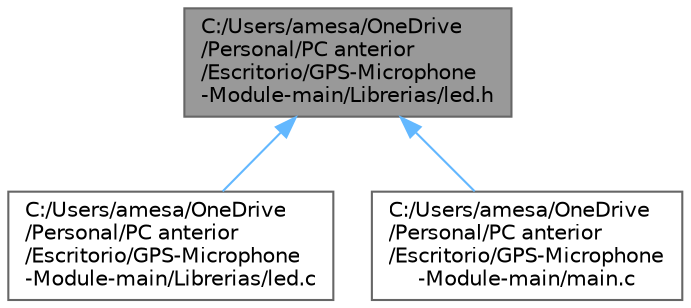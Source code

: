digraph "C:/Users/amesa/OneDrive/Personal/PC anterior/Escritorio/GPS-Microphone-Module-main/Librerias/led.h"
{
 // LATEX_PDF_SIZE
  bgcolor="transparent";
  edge [fontname=Helvetica,fontsize=10,labelfontname=Helvetica,labelfontsize=10];
  node [fontname=Helvetica,fontsize=10,shape=box,height=0.2,width=0.4];
  Node1 [id="Node000001",label="C:/Users/amesa/OneDrive\l/Personal/PC anterior\l/Escritorio/GPS-Microphone\l-Module-main/Librerias/led.h",height=0.2,width=0.4,color="gray40", fillcolor="grey60", style="filled", fontcolor="black",tooltip="Header file for LED control module."];
  Node1 -> Node2 [id="edge1_Node000001_Node000002",dir="back",color="steelblue1",style="solid",tooltip=" "];
  Node2 [id="Node000002",label="C:/Users/amesa/OneDrive\l/Personal/PC anterior\l/Escritorio/GPS-Microphone\l-Module-main/Librerias/led.c",height=0.2,width=0.4,color="grey40", fillcolor="white", style="filled",URL="$led_8c.html",tooltip="Implementation file for LED control module."];
  Node1 -> Node3 [id="edge2_Node000001_Node000003",dir="back",color="steelblue1",style="solid",tooltip=" "];
  Node3 [id="Node000003",label="C:/Users/amesa/OneDrive\l/Personal/PC anterior\l/Escritorio/GPS-Microphone\l-Module-main/main.c",height=0.2,width=0.4,color="grey40", fillcolor="white", style="filled",URL="$main_8c.html",tooltip="Ejemplo de inicialización y lectura de datos GPS usando UART en Raspberry Pi Pico."];
}
